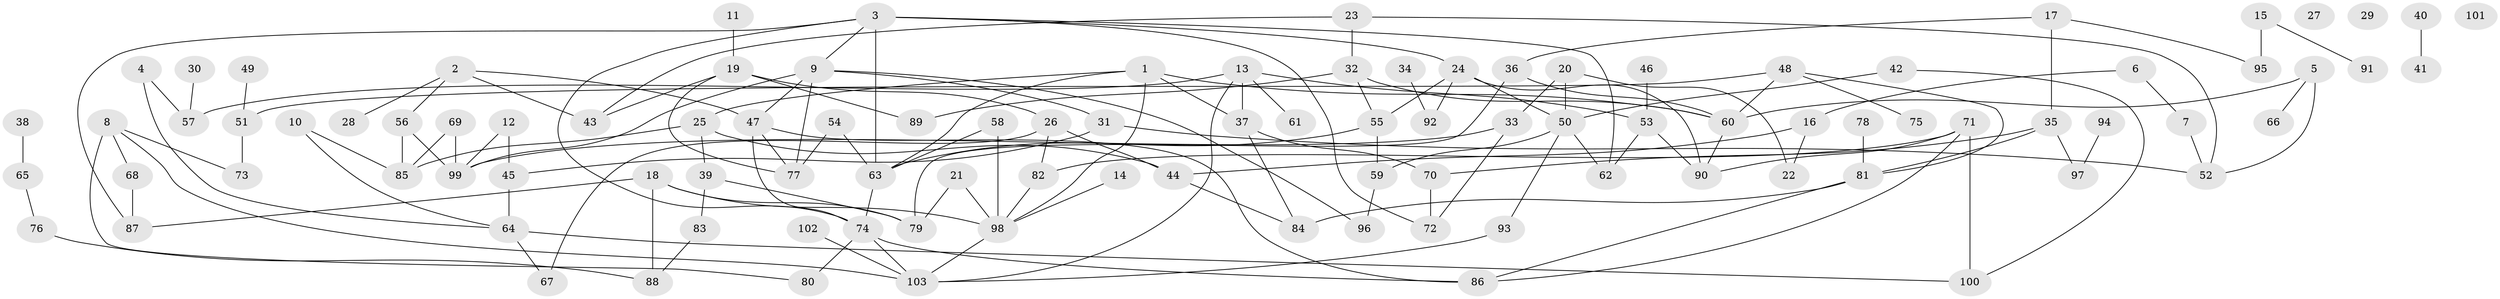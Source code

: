 // Generated by graph-tools (version 1.1) at 2025/49/03/09/25 03:49:04]
// undirected, 103 vertices, 151 edges
graph export_dot {
graph [start="1"]
  node [color=gray90,style=filled];
  1;
  2;
  3;
  4;
  5;
  6;
  7;
  8;
  9;
  10;
  11;
  12;
  13;
  14;
  15;
  16;
  17;
  18;
  19;
  20;
  21;
  22;
  23;
  24;
  25;
  26;
  27;
  28;
  29;
  30;
  31;
  32;
  33;
  34;
  35;
  36;
  37;
  38;
  39;
  40;
  41;
  42;
  43;
  44;
  45;
  46;
  47;
  48;
  49;
  50;
  51;
  52;
  53;
  54;
  55;
  56;
  57;
  58;
  59;
  60;
  61;
  62;
  63;
  64;
  65;
  66;
  67;
  68;
  69;
  70;
  71;
  72;
  73;
  74;
  75;
  76;
  77;
  78;
  79;
  80;
  81;
  82;
  83;
  84;
  85;
  86;
  87;
  88;
  89;
  90;
  91;
  92;
  93;
  94;
  95;
  96;
  97;
  98;
  99;
  100;
  101;
  102;
  103;
  1 -- 25;
  1 -- 37;
  1 -- 60;
  1 -- 63;
  1 -- 98;
  2 -- 28;
  2 -- 43;
  2 -- 47;
  2 -- 56;
  3 -- 9;
  3 -- 24;
  3 -- 62;
  3 -- 63;
  3 -- 72;
  3 -- 74;
  3 -- 87;
  4 -- 57;
  4 -- 64;
  5 -- 52;
  5 -- 60;
  5 -- 66;
  6 -- 7;
  6 -- 16;
  7 -- 52;
  8 -- 68;
  8 -- 73;
  8 -- 80;
  8 -- 103;
  9 -- 31;
  9 -- 47;
  9 -- 77;
  9 -- 96;
  9 -- 99;
  10 -- 64;
  10 -- 85;
  11 -- 19;
  12 -- 45;
  12 -- 99;
  13 -- 37;
  13 -- 53;
  13 -- 57;
  13 -- 61;
  13 -- 103;
  14 -- 98;
  15 -- 91;
  15 -- 95;
  16 -- 22;
  16 -- 44;
  17 -- 35;
  17 -- 36;
  17 -- 95;
  18 -- 79;
  18 -- 87;
  18 -- 88;
  18 -- 98;
  19 -- 26;
  19 -- 43;
  19 -- 77;
  19 -- 89;
  20 -- 22;
  20 -- 33;
  20 -- 50;
  21 -- 79;
  21 -- 98;
  23 -- 32;
  23 -- 43;
  23 -- 52;
  24 -- 50;
  24 -- 55;
  24 -- 90;
  24 -- 92;
  25 -- 39;
  25 -- 44;
  25 -- 85;
  26 -- 44;
  26 -- 67;
  26 -- 82;
  30 -- 57;
  31 -- 45;
  31 -- 52;
  32 -- 55;
  32 -- 60;
  32 -- 89;
  33 -- 72;
  33 -- 99;
  34 -- 92;
  35 -- 70;
  35 -- 81;
  35 -- 97;
  36 -- 60;
  36 -- 79;
  37 -- 70;
  37 -- 84;
  38 -- 65;
  39 -- 79;
  39 -- 83;
  40 -- 41;
  42 -- 50;
  42 -- 100;
  44 -- 84;
  45 -- 64;
  46 -- 53;
  47 -- 74;
  47 -- 77;
  47 -- 86;
  48 -- 51;
  48 -- 60;
  48 -- 75;
  48 -- 81;
  49 -- 51;
  50 -- 59;
  50 -- 62;
  50 -- 93;
  51 -- 73;
  53 -- 62;
  53 -- 90;
  54 -- 63;
  54 -- 77;
  55 -- 59;
  55 -- 63;
  56 -- 85;
  56 -- 99;
  58 -- 63;
  58 -- 98;
  59 -- 96;
  60 -- 90;
  63 -- 74;
  64 -- 67;
  64 -- 100;
  65 -- 76;
  68 -- 87;
  69 -- 85;
  69 -- 99;
  70 -- 72;
  71 -- 82;
  71 -- 86;
  71 -- 90;
  71 -- 100;
  74 -- 80;
  74 -- 86;
  74 -- 103;
  76 -- 88;
  78 -- 81;
  81 -- 84;
  81 -- 86;
  82 -- 98;
  83 -- 88;
  93 -- 103;
  94 -- 97;
  98 -- 103;
  102 -- 103;
}

